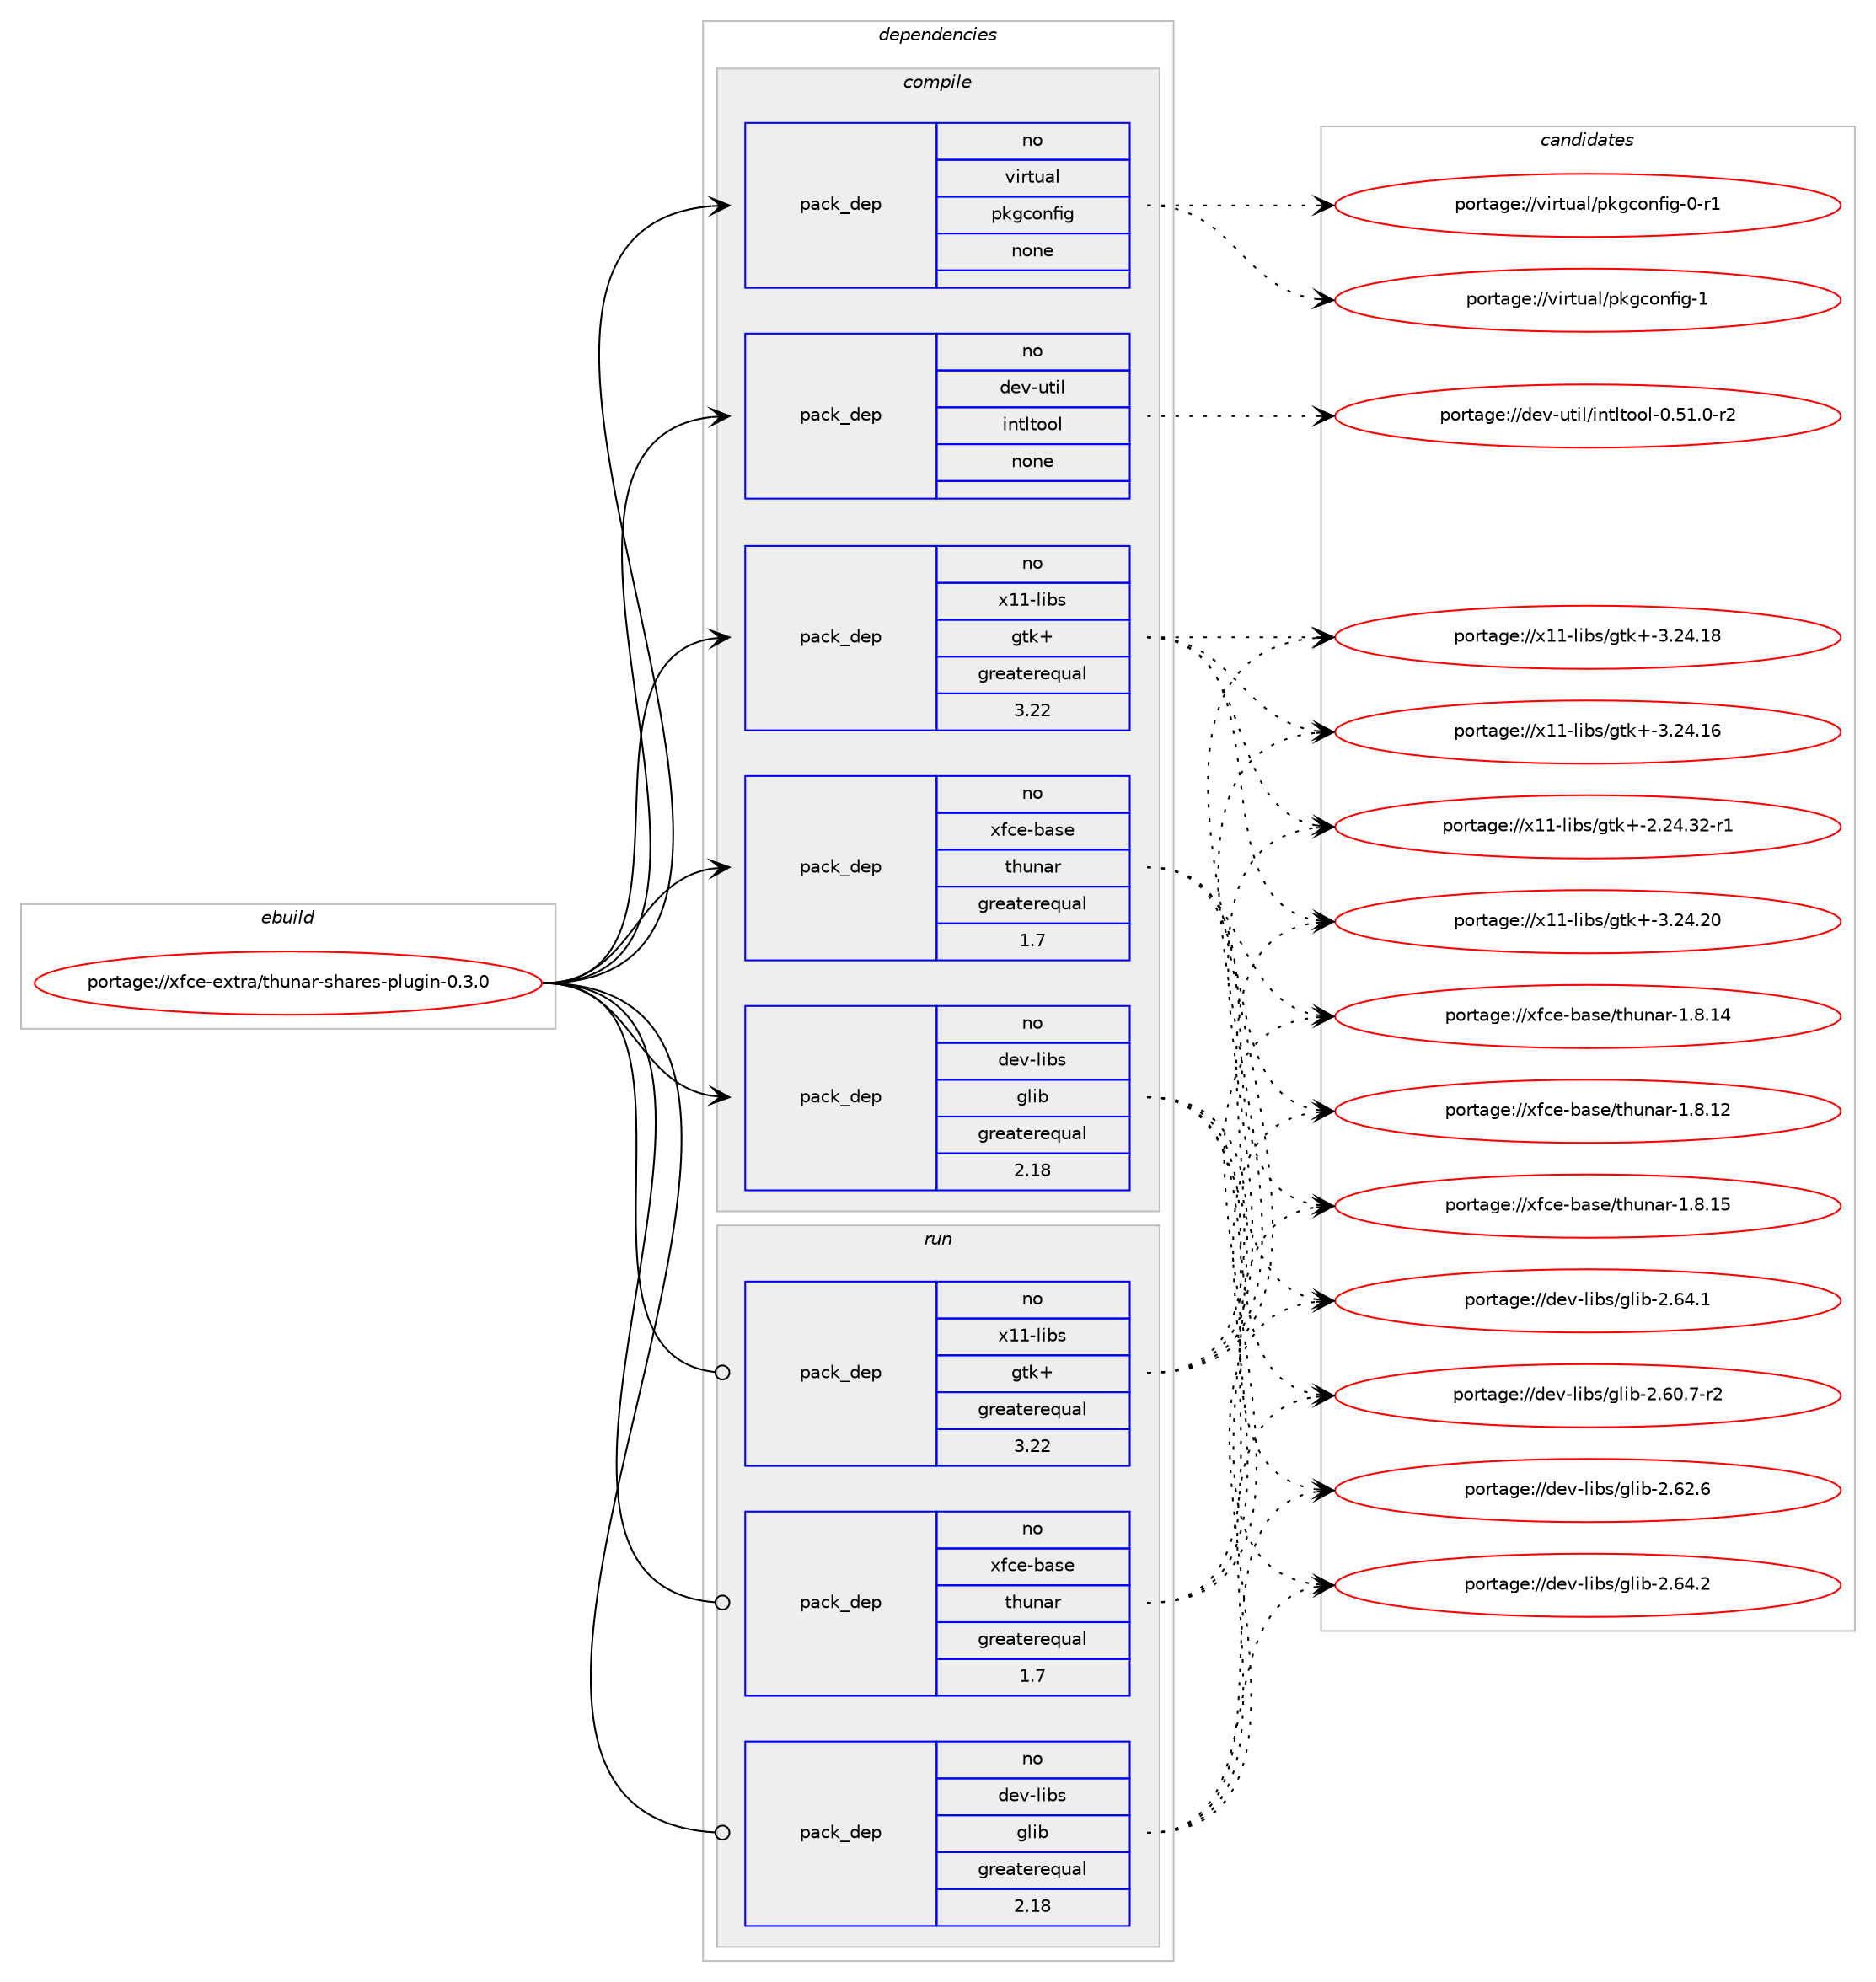 digraph prolog {

# *************
# Graph options
# *************

newrank=true;
concentrate=true;
compound=true;
graph [rankdir=LR,fontname=Helvetica,fontsize=10,ranksep=1.5];#, ranksep=2.5, nodesep=0.2];
edge  [arrowhead=vee];
node  [fontname=Helvetica,fontsize=10];

# **********
# The ebuild
# **********

subgraph cluster_leftcol {
color=gray;
rank=same;
label=<<i>ebuild</i>>;
id [label="portage://xfce-extra/thunar-shares-plugin-0.3.0", color=red, width=4, href="../xfce-extra/thunar-shares-plugin-0.3.0.svg"];
}

# ****************
# The dependencies
# ****************

subgraph cluster_midcol {
color=gray;
label=<<i>dependencies</i>>;
subgraph cluster_compile {
fillcolor="#eeeeee";
style=filled;
label=<<i>compile</i>>;
subgraph pack399 {
dependency440 [label=<<TABLE BORDER="0" CELLBORDER="1" CELLSPACING="0" CELLPADDING="4" WIDTH="220"><TR><TD ROWSPAN="6" CELLPADDING="30">pack_dep</TD></TR><TR><TD WIDTH="110">no</TD></TR><TR><TD>dev-libs</TD></TR><TR><TD>glib</TD></TR><TR><TD>greaterequal</TD></TR><TR><TD>2.18</TD></TR></TABLE>>, shape=none, color=blue];
}
id:e -> dependency440:w [weight=20,style="solid",arrowhead="vee"];
subgraph pack400 {
dependency441 [label=<<TABLE BORDER="0" CELLBORDER="1" CELLSPACING="0" CELLPADDING="4" WIDTH="220"><TR><TD ROWSPAN="6" CELLPADDING="30">pack_dep</TD></TR><TR><TD WIDTH="110">no</TD></TR><TR><TD>dev-util</TD></TR><TR><TD>intltool</TD></TR><TR><TD>none</TD></TR><TR><TD></TD></TR></TABLE>>, shape=none, color=blue];
}
id:e -> dependency441:w [weight=20,style="solid",arrowhead="vee"];
subgraph pack401 {
dependency442 [label=<<TABLE BORDER="0" CELLBORDER="1" CELLSPACING="0" CELLPADDING="4" WIDTH="220"><TR><TD ROWSPAN="6" CELLPADDING="30">pack_dep</TD></TR><TR><TD WIDTH="110">no</TD></TR><TR><TD>virtual</TD></TR><TR><TD>pkgconfig</TD></TR><TR><TD>none</TD></TR><TR><TD></TD></TR></TABLE>>, shape=none, color=blue];
}
id:e -> dependency442:w [weight=20,style="solid",arrowhead="vee"];
subgraph pack402 {
dependency443 [label=<<TABLE BORDER="0" CELLBORDER="1" CELLSPACING="0" CELLPADDING="4" WIDTH="220"><TR><TD ROWSPAN="6" CELLPADDING="30">pack_dep</TD></TR><TR><TD WIDTH="110">no</TD></TR><TR><TD>x11-libs</TD></TR><TR><TD>gtk+</TD></TR><TR><TD>greaterequal</TD></TR><TR><TD>3.22</TD></TR></TABLE>>, shape=none, color=blue];
}
id:e -> dependency443:w [weight=20,style="solid",arrowhead="vee"];
subgraph pack403 {
dependency444 [label=<<TABLE BORDER="0" CELLBORDER="1" CELLSPACING="0" CELLPADDING="4" WIDTH="220"><TR><TD ROWSPAN="6" CELLPADDING="30">pack_dep</TD></TR><TR><TD WIDTH="110">no</TD></TR><TR><TD>xfce-base</TD></TR><TR><TD>thunar</TD></TR><TR><TD>greaterequal</TD></TR><TR><TD>1.7</TD></TR></TABLE>>, shape=none, color=blue];
}
id:e -> dependency444:w [weight=20,style="solid",arrowhead="vee"];
}
subgraph cluster_compileandrun {
fillcolor="#eeeeee";
style=filled;
label=<<i>compile and run</i>>;
}
subgraph cluster_run {
fillcolor="#eeeeee";
style=filled;
label=<<i>run</i>>;
subgraph pack404 {
dependency445 [label=<<TABLE BORDER="0" CELLBORDER="1" CELLSPACING="0" CELLPADDING="4" WIDTH="220"><TR><TD ROWSPAN="6" CELLPADDING="30">pack_dep</TD></TR><TR><TD WIDTH="110">no</TD></TR><TR><TD>dev-libs</TD></TR><TR><TD>glib</TD></TR><TR><TD>greaterequal</TD></TR><TR><TD>2.18</TD></TR></TABLE>>, shape=none, color=blue];
}
id:e -> dependency445:w [weight=20,style="solid",arrowhead="odot"];
subgraph pack405 {
dependency446 [label=<<TABLE BORDER="0" CELLBORDER="1" CELLSPACING="0" CELLPADDING="4" WIDTH="220"><TR><TD ROWSPAN="6" CELLPADDING="30">pack_dep</TD></TR><TR><TD WIDTH="110">no</TD></TR><TR><TD>x11-libs</TD></TR><TR><TD>gtk+</TD></TR><TR><TD>greaterequal</TD></TR><TR><TD>3.22</TD></TR></TABLE>>, shape=none, color=blue];
}
id:e -> dependency446:w [weight=20,style="solid",arrowhead="odot"];
subgraph pack406 {
dependency447 [label=<<TABLE BORDER="0" CELLBORDER="1" CELLSPACING="0" CELLPADDING="4" WIDTH="220"><TR><TD ROWSPAN="6" CELLPADDING="30">pack_dep</TD></TR><TR><TD WIDTH="110">no</TD></TR><TR><TD>xfce-base</TD></TR><TR><TD>thunar</TD></TR><TR><TD>greaterequal</TD></TR><TR><TD>1.7</TD></TR></TABLE>>, shape=none, color=blue];
}
id:e -> dependency447:w [weight=20,style="solid",arrowhead="odot"];
}
}

# **************
# The candidates
# **************

subgraph cluster_choices {
rank=same;
color=gray;
label=<<i>candidates</i>>;

subgraph choice399 {
color=black;
nodesep=1;
choice1001011184510810598115471031081059845504654524650 [label="portage://dev-libs/glib-2.64.2", color=red, width=4,href="../dev-libs/glib-2.64.2.svg"];
choice1001011184510810598115471031081059845504654524649 [label="portage://dev-libs/glib-2.64.1", color=red, width=4,href="../dev-libs/glib-2.64.1.svg"];
choice1001011184510810598115471031081059845504654504654 [label="portage://dev-libs/glib-2.62.6", color=red, width=4,href="../dev-libs/glib-2.62.6.svg"];
choice10010111845108105981154710310810598455046544846554511450 [label="portage://dev-libs/glib-2.60.7-r2", color=red, width=4,href="../dev-libs/glib-2.60.7-r2.svg"];
dependency440:e -> choice1001011184510810598115471031081059845504654524650:w [style=dotted,weight="100"];
dependency440:e -> choice1001011184510810598115471031081059845504654524649:w [style=dotted,weight="100"];
dependency440:e -> choice1001011184510810598115471031081059845504654504654:w [style=dotted,weight="100"];
dependency440:e -> choice10010111845108105981154710310810598455046544846554511450:w [style=dotted,weight="100"];
}
subgraph choice400 {
color=black;
nodesep=1;
choice1001011184511711610510847105110116108116111111108454846534946484511450 [label="portage://dev-util/intltool-0.51.0-r2", color=red, width=4,href="../dev-util/intltool-0.51.0-r2.svg"];
dependency441:e -> choice1001011184511711610510847105110116108116111111108454846534946484511450:w [style=dotted,weight="100"];
}
subgraph choice401 {
color=black;
nodesep=1;
choice1181051141161179710847112107103991111101021051034549 [label="portage://virtual/pkgconfig-1", color=red, width=4,href="../virtual/pkgconfig-1.svg"];
choice11810511411611797108471121071039911111010210510345484511449 [label="portage://virtual/pkgconfig-0-r1", color=red, width=4,href="../virtual/pkgconfig-0-r1.svg"];
dependency442:e -> choice1181051141161179710847112107103991111101021051034549:w [style=dotted,weight="100"];
dependency442:e -> choice11810511411611797108471121071039911111010210510345484511449:w [style=dotted,weight="100"];
}
subgraph choice402 {
color=black;
nodesep=1;
choice1204949451081059811547103116107434551465052465048 [label="portage://x11-libs/gtk+-3.24.20", color=red, width=4,href="../x11-libs/gtk+-3.24.20.svg"];
choice1204949451081059811547103116107434551465052464956 [label="portage://x11-libs/gtk+-3.24.18", color=red, width=4,href="../x11-libs/gtk+-3.24.18.svg"];
choice1204949451081059811547103116107434551465052464954 [label="portage://x11-libs/gtk+-3.24.16", color=red, width=4,href="../x11-libs/gtk+-3.24.16.svg"];
choice12049494510810598115471031161074345504650524651504511449 [label="portage://x11-libs/gtk+-2.24.32-r1", color=red, width=4,href="../x11-libs/gtk+-2.24.32-r1.svg"];
dependency443:e -> choice1204949451081059811547103116107434551465052465048:w [style=dotted,weight="100"];
dependency443:e -> choice1204949451081059811547103116107434551465052464956:w [style=dotted,weight="100"];
dependency443:e -> choice1204949451081059811547103116107434551465052464954:w [style=dotted,weight="100"];
dependency443:e -> choice12049494510810598115471031161074345504650524651504511449:w [style=dotted,weight="100"];
}
subgraph choice403 {
color=black;
nodesep=1;
choice12010299101459897115101471161041171109711445494656464953 [label="portage://xfce-base/thunar-1.8.15", color=red, width=4,href="../xfce-base/thunar-1.8.15.svg"];
choice12010299101459897115101471161041171109711445494656464952 [label="portage://xfce-base/thunar-1.8.14", color=red, width=4,href="../xfce-base/thunar-1.8.14.svg"];
choice12010299101459897115101471161041171109711445494656464950 [label="portage://xfce-base/thunar-1.8.12", color=red, width=4,href="../xfce-base/thunar-1.8.12.svg"];
dependency444:e -> choice12010299101459897115101471161041171109711445494656464953:w [style=dotted,weight="100"];
dependency444:e -> choice12010299101459897115101471161041171109711445494656464952:w [style=dotted,weight="100"];
dependency444:e -> choice12010299101459897115101471161041171109711445494656464950:w [style=dotted,weight="100"];
}
subgraph choice404 {
color=black;
nodesep=1;
choice1001011184510810598115471031081059845504654524650 [label="portage://dev-libs/glib-2.64.2", color=red, width=4,href="../dev-libs/glib-2.64.2.svg"];
choice1001011184510810598115471031081059845504654524649 [label="portage://dev-libs/glib-2.64.1", color=red, width=4,href="../dev-libs/glib-2.64.1.svg"];
choice1001011184510810598115471031081059845504654504654 [label="portage://dev-libs/glib-2.62.6", color=red, width=4,href="../dev-libs/glib-2.62.6.svg"];
choice10010111845108105981154710310810598455046544846554511450 [label="portage://dev-libs/glib-2.60.7-r2", color=red, width=4,href="../dev-libs/glib-2.60.7-r2.svg"];
dependency445:e -> choice1001011184510810598115471031081059845504654524650:w [style=dotted,weight="100"];
dependency445:e -> choice1001011184510810598115471031081059845504654524649:w [style=dotted,weight="100"];
dependency445:e -> choice1001011184510810598115471031081059845504654504654:w [style=dotted,weight="100"];
dependency445:e -> choice10010111845108105981154710310810598455046544846554511450:w [style=dotted,weight="100"];
}
subgraph choice405 {
color=black;
nodesep=1;
choice1204949451081059811547103116107434551465052465048 [label="portage://x11-libs/gtk+-3.24.20", color=red, width=4,href="../x11-libs/gtk+-3.24.20.svg"];
choice1204949451081059811547103116107434551465052464956 [label="portage://x11-libs/gtk+-3.24.18", color=red, width=4,href="../x11-libs/gtk+-3.24.18.svg"];
choice1204949451081059811547103116107434551465052464954 [label="portage://x11-libs/gtk+-3.24.16", color=red, width=4,href="../x11-libs/gtk+-3.24.16.svg"];
choice12049494510810598115471031161074345504650524651504511449 [label="portage://x11-libs/gtk+-2.24.32-r1", color=red, width=4,href="../x11-libs/gtk+-2.24.32-r1.svg"];
dependency446:e -> choice1204949451081059811547103116107434551465052465048:w [style=dotted,weight="100"];
dependency446:e -> choice1204949451081059811547103116107434551465052464956:w [style=dotted,weight="100"];
dependency446:e -> choice1204949451081059811547103116107434551465052464954:w [style=dotted,weight="100"];
dependency446:e -> choice12049494510810598115471031161074345504650524651504511449:w [style=dotted,weight="100"];
}
subgraph choice406 {
color=black;
nodesep=1;
choice12010299101459897115101471161041171109711445494656464953 [label="portage://xfce-base/thunar-1.8.15", color=red, width=4,href="../xfce-base/thunar-1.8.15.svg"];
choice12010299101459897115101471161041171109711445494656464952 [label="portage://xfce-base/thunar-1.8.14", color=red, width=4,href="../xfce-base/thunar-1.8.14.svg"];
choice12010299101459897115101471161041171109711445494656464950 [label="portage://xfce-base/thunar-1.8.12", color=red, width=4,href="../xfce-base/thunar-1.8.12.svg"];
dependency447:e -> choice12010299101459897115101471161041171109711445494656464953:w [style=dotted,weight="100"];
dependency447:e -> choice12010299101459897115101471161041171109711445494656464952:w [style=dotted,weight="100"];
dependency447:e -> choice12010299101459897115101471161041171109711445494656464950:w [style=dotted,weight="100"];
}
}

}
